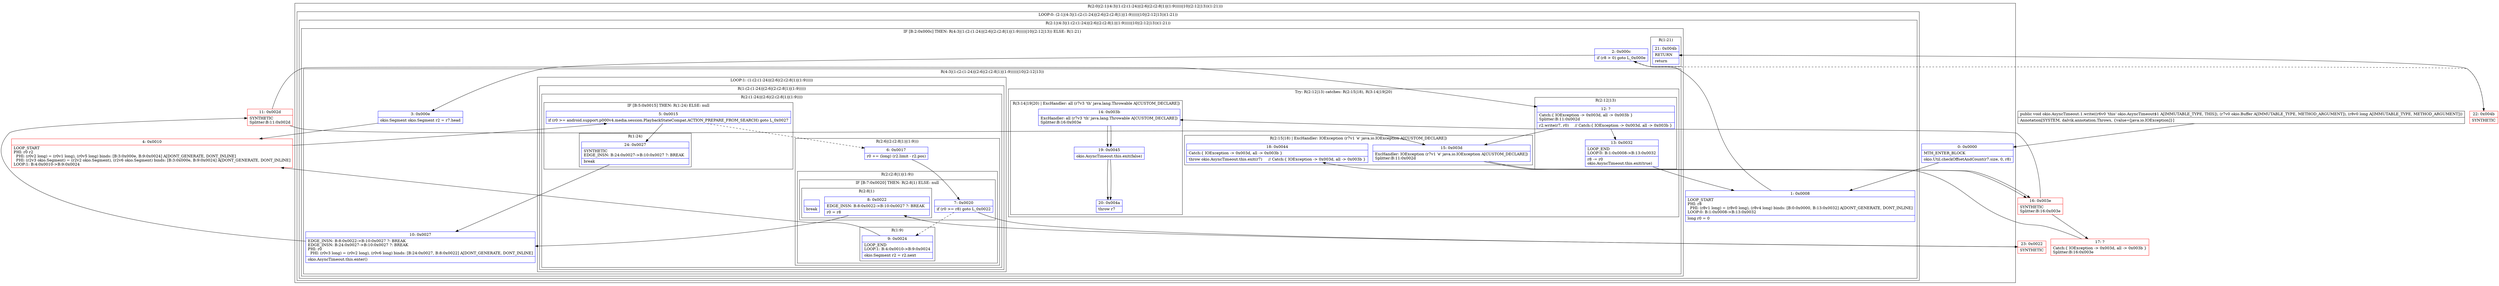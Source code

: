 digraph "CFG forokio.AsyncTimeout.1.write(Lokio\/Buffer;J)V" {
subgraph cluster_Region_587023460 {
label = "R(2:0|(2:1|(4:3|(1:(2:(1:24)|(2:6|(2:(2:8|1)|(1:9)))))|10|(2:12|13))(1:21)))";
node [shape=record,color=blue];
Node_0 [shape=record,label="{0\:\ 0x0000|MTH_ENTER_BLOCK\l|okio.Util.checkOffsetAndCount(r7.size, 0, r8)\l}"];
subgraph cluster_LoopRegion_914486187 {
label = "LOOP:0: (2:1|(4:3|(1:(2:(1:24)|(2:6|(2:(2:8|1)|(1:9)))))|10|(2:12|13))(1:21))";
node [shape=record,color=blue];
subgraph cluster_Region_440653917 {
label = "R(2:1|(4:3|(1:(2:(1:24)|(2:6|(2:(2:8|1)|(1:9)))))|10|(2:12|13))(1:21))";
node [shape=record,color=blue];
Node_1 [shape=record,label="{1\:\ 0x0008|LOOP_START\lPHI: r8 \l  PHI: (r8v1 long) = (r8v0 long), (r8v4 long) binds: [B:0:0x0000, B:13:0x0032] A[DONT_GENERATE, DONT_INLINE]\lLOOP:0: B:1:0x0008\-\>B:13:0x0032\l|long r0 = 0\l}"];
subgraph cluster_IfRegion_1595106917 {
label = "IF [B:2:0x000c] THEN: R(4:3|(1:(2:(1:24)|(2:6|(2:(2:8|1)|(1:9)))))|10|(2:12|13)) ELSE: R(1:21)";
node [shape=record,color=blue];
Node_2 [shape=record,label="{2\:\ 0x000c|if (r8 \> 0) goto L_0x000e\l}"];
subgraph cluster_Region_585499753 {
label = "R(4:3|(1:(2:(1:24)|(2:6|(2:(2:8|1)|(1:9)))))|10|(2:12|13))";
node [shape=record,color=blue];
Node_3 [shape=record,label="{3\:\ 0x000e|okio.Segment okio.Segment r2 = r7.head\l}"];
subgraph cluster_LoopRegion_384875765 {
label = "LOOP:1: (1:(2:(1:24)|(2:6|(2:(2:8|1)|(1:9)))))";
node [shape=record,color=blue];
subgraph cluster_Region_1592136747 {
label = "R(1:(2:(1:24)|(2:6|(2:(2:8|1)|(1:9)))))";
node [shape=record,color=blue];
subgraph cluster_Region_1732487415 {
label = "R(2:(1:24)|(2:6|(2:(2:8|1)|(1:9))))";
node [shape=record,color=blue];
subgraph cluster_IfRegion_1975523468 {
label = "IF [B:5:0x0015] THEN: R(1:24) ELSE: null";
node [shape=record,color=blue];
Node_5 [shape=record,label="{5\:\ 0x0015|if (r0 \>= android.support.p000v4.media.session.PlaybackStateCompat.ACTION_PREPARE_FROM_SEARCH) goto L_0x0027\l}"];
subgraph cluster_Region_589814324 {
label = "R(1:24)";
node [shape=record,color=blue];
Node_24 [shape=record,label="{24\:\ 0x0027|SYNTHETIC\lEDGE_INSN: B:24:0x0027\-\>B:10:0x0027 ?: BREAK  \l|break\l}"];
}
}
subgraph cluster_Region_1457058492 {
label = "R(2:6|(2:(2:8|1)|(1:9)))";
node [shape=record,color=blue];
Node_6 [shape=record,label="{6\:\ 0x0017|r0 += (long) (r2.limit \- r2.pos)\l}"];
subgraph cluster_Region_807652785 {
label = "R(2:(2:8|1)|(1:9))";
node [shape=record,color=blue];
subgraph cluster_IfRegion_1620702943 {
label = "IF [B:7:0x0020] THEN: R(2:8|1) ELSE: null";
node [shape=record,color=blue];
Node_7 [shape=record,label="{7\:\ 0x0020|if (r0 \>= r8) goto L_0x0022\l}"];
subgraph cluster_Region_1898341238 {
label = "R(2:8|1)";
node [shape=record,color=blue];
Node_8 [shape=record,label="{8\:\ 0x0022|EDGE_INSN: B:8:0x0022\-\>B:10:0x0027 ?: BREAK  \l|r0 = r8\l}"];
Node_InsnContainer_1577767122 [shape=record,label="{|break\l}"];
}
}
subgraph cluster_Region_1469541569 {
label = "R(1:9)";
node [shape=record,color=blue];
Node_9 [shape=record,label="{9\:\ 0x0024|LOOP_END\lLOOP:1: B:4:0x0010\-\>B:9:0x0024\l|okio.Segment r2 = r2.next\l}"];
}
}
}
}
}
}
Node_10 [shape=record,label="{10\:\ 0x0027|EDGE_INSN: B:8:0x0022\-\>B:10:0x0027 ?: BREAK  \lEDGE_INSN: B:24:0x0027\-\>B:10:0x0027 ?: BREAK  \lPHI: r0 \l  PHI: (r0v3 long) = (r0v2 long), (r0v6 long) binds: [B:24:0x0027, B:8:0x0022] A[DONT_GENERATE, DONT_INLINE]\l|okio.AsyncTimeout.this.enter()\l}"];
subgraph cluster_TryCatchRegion_620027892 {
label = "Try: R(2:12|13) catches: R(2:15|18), R(3:14|19|20)";
node [shape=record,color=blue];
subgraph cluster_Region_1900390233 {
label = "R(2:12|13)";
node [shape=record,color=blue];
Node_12 [shape=record,label="{12\:\ ?|Catch:\{ IOException \-\> 0x003d, all \-\> 0x003b \}\lSplitter:B:11:0x002d\l|r2.write(r7, r0)     \/\/ Catch:\{ IOException \-\> 0x003d, all \-\> 0x003b \}\l}"];
Node_13 [shape=record,label="{13\:\ 0x0032|LOOP_END\lLOOP:0: B:1:0x0008\-\>B:13:0x0032\l|r8 \-= r0\lokio.AsyncTimeout.this.exit(true)\l}"];
}
subgraph cluster_Region_966743844 {
label = "R(2:15|18) | ExcHandler: IOException (r7v1 'e' java.io.IOException A[CUSTOM_DECLARE])\l";
node [shape=record,color=blue];
Node_15 [shape=record,label="{15\:\ 0x003d|ExcHandler: IOException (r7v1 'e' java.io.IOException A[CUSTOM_DECLARE])\lSplitter:B:11:0x002d\l}"];
Node_18 [shape=record,label="{18\:\ 0x0044|Catch:\{ IOException \-\> 0x003d, all \-\> 0x003b \}\l|throw okio.AsyncTimeout.this.exit(r7)     \/\/ Catch:\{ IOException \-\> 0x003d, all \-\> 0x003b \}\l}"];
}
subgraph cluster_Region_394218467 {
label = "R(3:14|19|20) | ExcHandler: all (r7v3 'th' java.lang.Throwable A[CUSTOM_DECLARE])\l";
node [shape=record,color=blue];
Node_14 [shape=record,label="{14\:\ 0x003b|ExcHandler: all (r7v3 'th' java.lang.Throwable A[CUSTOM_DECLARE])\lSplitter:B:16:0x003e\l}"];
Node_19 [shape=record,label="{19\:\ 0x0045|okio.AsyncTimeout.this.exit(false)\l}"];
Node_20 [shape=record,label="{20\:\ 0x004a|throw r7\l}"];
}
}
}
subgraph cluster_Region_528188830 {
label = "R(1:21)";
node [shape=record,color=blue];
Node_21 [shape=record,label="{21\:\ 0x004b|RETURN\l|return\l}"];
}
}
}
}
}
subgraph cluster_Region_966743844 {
label = "R(2:15|18) | ExcHandler: IOException (r7v1 'e' java.io.IOException A[CUSTOM_DECLARE])\l";
node [shape=record,color=blue];
Node_15 [shape=record,label="{15\:\ 0x003d|ExcHandler: IOException (r7v1 'e' java.io.IOException A[CUSTOM_DECLARE])\lSplitter:B:11:0x002d\l}"];
Node_18 [shape=record,label="{18\:\ 0x0044|Catch:\{ IOException \-\> 0x003d, all \-\> 0x003b \}\l|throw okio.AsyncTimeout.this.exit(r7)     \/\/ Catch:\{ IOException \-\> 0x003d, all \-\> 0x003b \}\l}"];
}
subgraph cluster_Region_394218467 {
label = "R(3:14|19|20) | ExcHandler: all (r7v3 'th' java.lang.Throwable A[CUSTOM_DECLARE])\l";
node [shape=record,color=blue];
Node_14 [shape=record,label="{14\:\ 0x003b|ExcHandler: all (r7v3 'th' java.lang.Throwable A[CUSTOM_DECLARE])\lSplitter:B:16:0x003e\l}"];
Node_19 [shape=record,label="{19\:\ 0x0045|okio.AsyncTimeout.this.exit(false)\l}"];
Node_20 [shape=record,label="{20\:\ 0x004a|throw r7\l}"];
}
Node_4 [shape=record,color=red,label="{4\:\ 0x0010|LOOP_START\lPHI: r0 r2 \l  PHI: (r0v2 long) = (r0v1 long), (r0v5 long) binds: [B:3:0x000e, B:9:0x0024] A[DONT_GENERATE, DONT_INLINE]\l  PHI: (r2v3 okio.Segment) = (r2v2 okio.Segment), (r2v6 okio.Segment) binds: [B:3:0x000e, B:9:0x0024] A[DONT_GENERATE, DONT_INLINE]\lLOOP:1: B:4:0x0010\-\>B:9:0x0024\l}"];
Node_11 [shape=record,color=red,label="{11\:\ 0x002d|SYNTHETIC\lSplitter:B:11:0x002d\l}"];
Node_16 [shape=record,color=red,label="{16\:\ 0x003e|SYNTHETIC\lSplitter:B:16:0x003e\l}"];
Node_17 [shape=record,color=red,label="{17\:\ ?|Catch:\{ IOException \-\> 0x003d, all \-\> 0x003b \}\lSplitter:B:16:0x003e\l}"];
Node_22 [shape=record,color=red,label="{22\:\ 0x004b|SYNTHETIC\l}"];
Node_23 [shape=record,color=red,label="{23\:\ 0x0022|SYNTHETIC\l}"];
MethodNode[shape=record,label="{public void okio.AsyncTimeout.1.write((r6v0 'this' okio.AsyncTimeout$1 A[IMMUTABLE_TYPE, THIS]), (r7v0 okio.Buffer A[IMMUTABLE_TYPE, METHOD_ARGUMENT]), (r8v0 long A[IMMUTABLE_TYPE, METHOD_ARGUMENT]))  | Annotation[SYSTEM, dalvik.annotation.Throws, \{value=[java.io.IOException]\}]\l}"];
MethodNode -> Node_0;
Node_0 -> Node_1;
Node_1 -> Node_2;
Node_2 -> Node_3;
Node_2 -> Node_22[style=dashed];
Node_3 -> Node_4;
Node_5 -> Node_6[style=dashed];
Node_5 -> Node_24;
Node_24 -> Node_10;
Node_6 -> Node_7;
Node_7 -> Node_9[style=dashed];
Node_7 -> Node_23;
Node_8 -> Node_10;
Node_9 -> Node_4;
Node_10 -> Node_11;
Node_12 -> Node_13;
Node_12 -> Node_15;
Node_13 -> Node_1;
Node_15 -> Node_16;
Node_14 -> Node_19;
Node_19 -> Node_20;
Node_15 -> Node_16;
Node_14 -> Node_19;
Node_19 -> Node_20;
Node_4 -> Node_5;
Node_11 -> Node_12;
Node_11 -> Node_15;
Node_16 -> Node_17;
Node_16 -> Node_14;
Node_17 -> Node_18;
Node_22 -> Node_21;
Node_23 -> Node_8;
}

